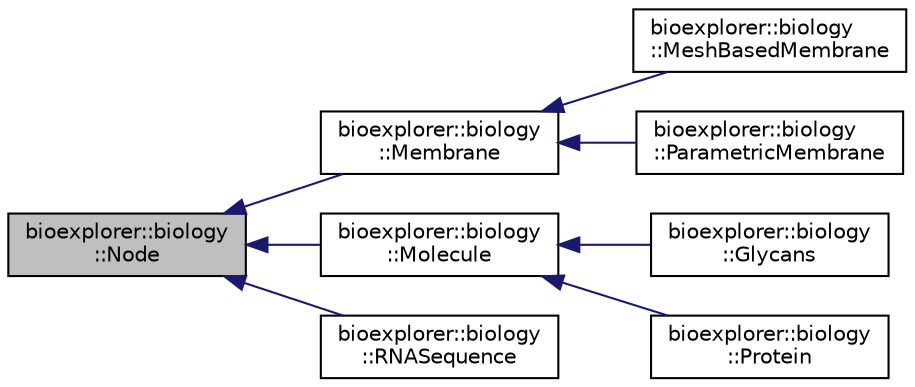 digraph "bioexplorer::biology::Node"
{
 // LATEX_PDF_SIZE
  edge [fontname="Helvetica",fontsize="10",labelfontname="Helvetica",labelfontsize="10"];
  node [fontname="Helvetica",fontsize="10",shape=record];
  rankdir="LR";
  Node1 [label="bioexplorer::biology\l::Node",height=0.2,width=0.4,color="black", fillcolor="grey75", style="filled", fontcolor="black",tooltip="The Node class."];
  Node1 -> Node2 [dir="back",color="midnightblue",fontsize="10",style="solid",fontname="Helvetica"];
  Node2 [label="bioexplorer::biology\l::Membrane",height=0.2,width=0.4,color="black", fillcolor="white", style="filled",URL="$de/dd4/classbioexplorer_1_1biology_1_1Membrane.html",tooltip="A Membrane object implements a 3D structure of a given shape, but with a surface composed of instance..."];
  Node2 -> Node3 [dir="back",color="midnightblue",fontsize="10",style="solid",fontname="Helvetica"];
  Node3 [label="bioexplorer::biology\l::MeshBasedMembrane",height=0.2,width=0.4,color="black", fillcolor="white", style="filled",URL="$d5/d80/classbioexplorer_1_1biology_1_1MeshBasedMembrane.html",tooltip="A MeshBasedMembrane object implements a 3D structure that has the shape of a given OBJ Mesh,..."];
  Node2 -> Node4 [dir="back",color="midnightblue",fontsize="10",style="solid",fontname="Helvetica"];
  Node4 [label="bioexplorer::biology\l::ParametricMembrane",height=0.2,width=0.4,color="black", fillcolor="white", style="filled",URL="$dd/dc5/classbioexplorer_1_1biology_1_1ParametricMembrane.html",tooltip="A Membrane object implements a 3D structure of a given shape, but with a surface composed of instance..."];
  Node1 -> Node5 [dir="back",color="midnightblue",fontsize="10",style="solid",fontname="Helvetica"];
  Node5 [label="bioexplorer::biology\l::Molecule",height=0.2,width=0.4,color="black", fillcolor="white", style="filled",URL="$d7/dff/classbioexplorer_1_1biology_1_1Molecule.html",tooltip="The Molecule class implements the 3D representation of a molecule. The object also contains metadata ..."];
  Node5 -> Node6 [dir="back",color="midnightblue",fontsize="10",style="solid",fontname="Helvetica"];
  Node6 [label="bioexplorer::biology\l::Glycans",height=0.2,width=0.4,color="black", fillcolor="white", style="filled",URL="$d0/d3d/classbioexplorer_1_1biology_1_1Glycans.html",tooltip="The Glycans class."];
  Node5 -> Node7 [dir="back",color="midnightblue",fontsize="10",style="solid",fontname="Helvetica"];
  Node7 [label="bioexplorer::biology\l::Protein",height=0.2,width=0.4,color="black", fillcolor="white", style="filled",URL="$db/dba/classbioexplorer_1_1biology_1_1Protein.html",tooltip="The Protein class."];
  Node1 -> Node8 [dir="back",color="midnightblue",fontsize="10",style="solid",fontname="Helvetica"];
  Node8 [label="bioexplorer::biology\l::RNASequence",height=0.2,width=0.4,color="black", fillcolor="white", style="filled",URL="$d0/d5f/classbioexplorer_1_1biology_1_1RNASequence.html",tooltip="The RNASequence class."];
}
